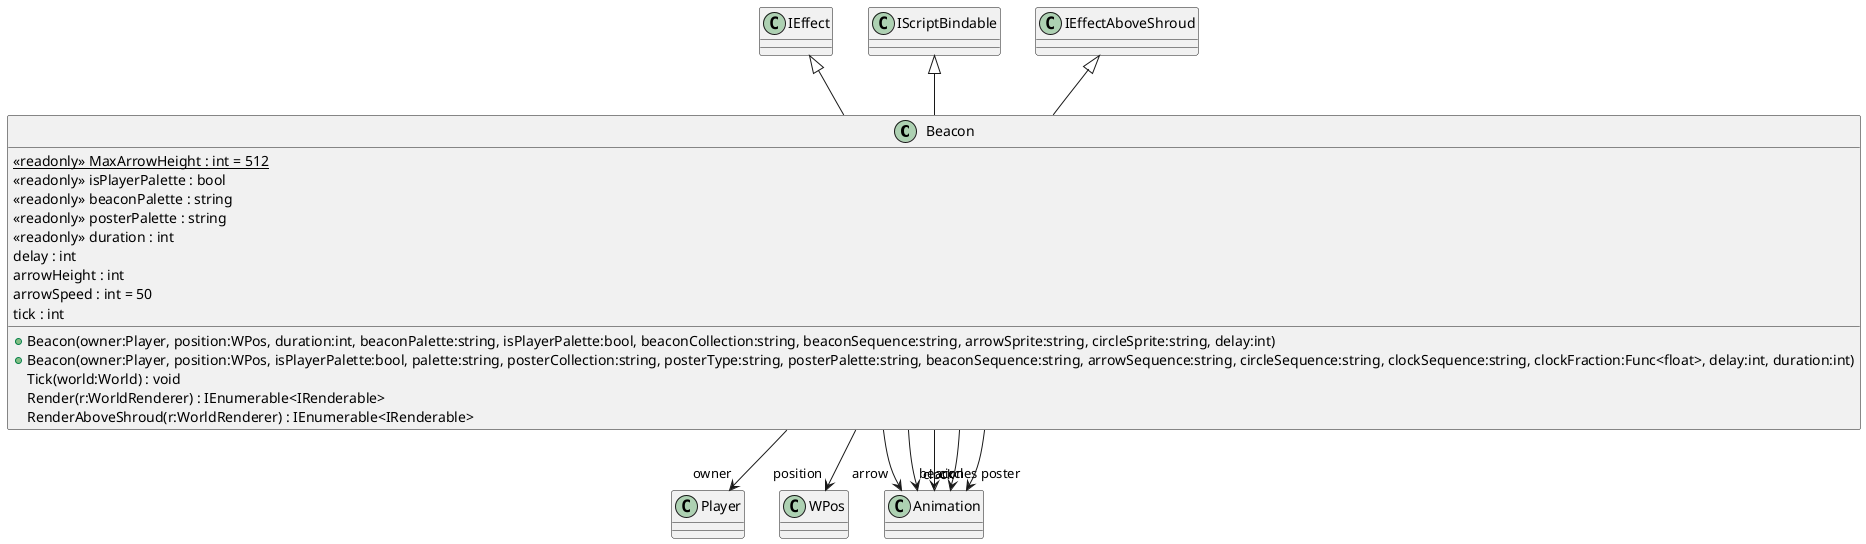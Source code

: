 @startuml
class Beacon {
    {static} <<readonly>> MaxArrowHeight : int = 512
    <<readonly>> isPlayerPalette : bool
    <<readonly>> beaconPalette : string
    <<readonly>> posterPalette : string
    <<readonly>> duration : int
    delay : int
    arrowHeight : int
    arrowSpeed : int = 50
    tick : int
    + Beacon(owner:Player, position:WPos, duration:int, beaconPalette:string, isPlayerPalette:bool, beaconCollection:string, beaconSequence:string, arrowSprite:string, circleSprite:string, delay:int)
    + Beacon(owner:Player, position:WPos, isPlayerPalette:bool, palette:string, posterCollection:string, posterType:string, posterPalette:string, beaconSequence:string, arrowSequence:string, circleSequence:string, clockSequence:string, clockFraction:Func<float>, delay:int, duration:int)
    Tick(world:World) : void
    Render(r:WorldRenderer) : IEnumerable<IRenderable>
    RenderAboveShroud(r:WorldRenderer) : IEnumerable<IRenderable>
}
IEffect <|-- Beacon
IScriptBindable <|-- Beacon
IEffectAboveShroud <|-- Beacon
Beacon --> "owner" Player
Beacon --> "position" WPos
Beacon --> "arrow" Animation
Beacon --> "beacon" Animation
Beacon --> "circles" Animation
Beacon --> "clock" Animation
Beacon --> "poster" Animation
@enduml
